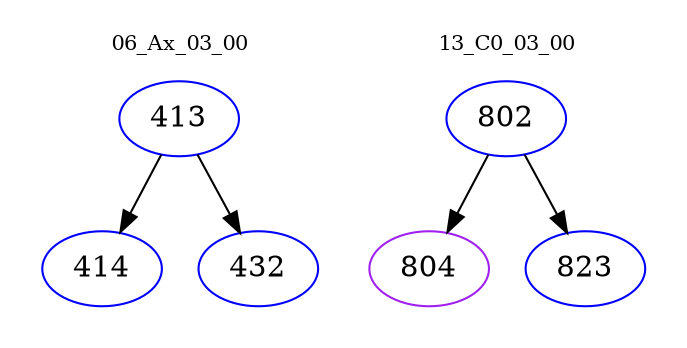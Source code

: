 digraph{
subgraph cluster_0 {
color = white
label = "06_Ax_03_00";
fontsize=10;
T0_413 [label="413", color="blue"]
T0_413 -> T0_414 [color="black"]
T0_414 [label="414", color="blue"]
T0_413 -> T0_432 [color="black"]
T0_432 [label="432", color="blue"]
}
subgraph cluster_1 {
color = white
label = "13_C0_03_00";
fontsize=10;
T1_802 [label="802", color="blue"]
T1_802 -> T1_804 [color="black"]
T1_804 [label="804", color="purple"]
T1_802 -> T1_823 [color="black"]
T1_823 [label="823", color="blue"]
}
}
